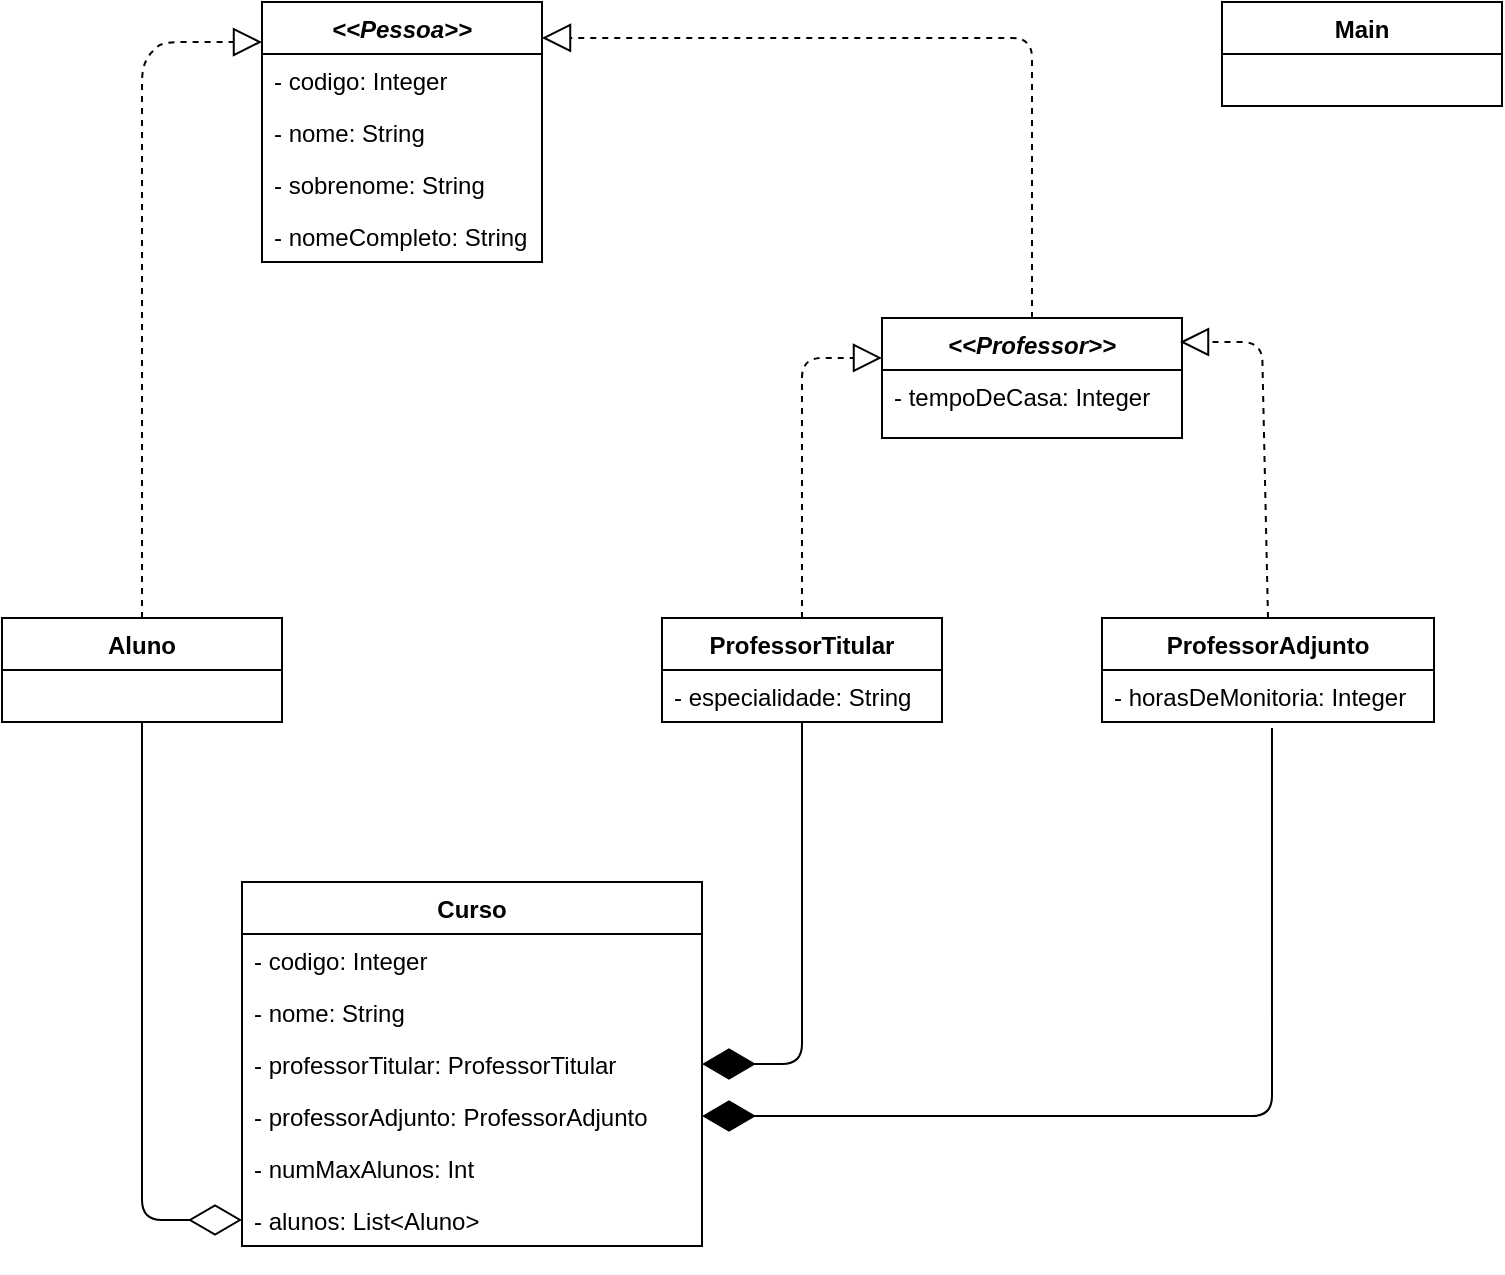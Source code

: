 <mxfile version="13.7.3" type="device"><diagram id="cOGqocI_gLedKxU5Qj73" name="Page-1"><mxGraphModel dx="868" dy="510" grid="1" gridSize="10" guides="1" tooltips="1" connect="1" arrows="1" fold="1" page="1" pageScale="1" pageWidth="827" pageHeight="1169" math="0" shadow="0"><root><mxCell id="0"/><mxCell id="1" parent="0"/><mxCell id="6XKGeILiF4ObVfbbi1Gw-1" value="&lt;&lt;Pessoa&gt;&gt;" style="swimlane;fontStyle=3;childLayout=stackLayout;horizontal=1;startSize=26;fillColor=none;horizontalStack=0;resizeParent=1;resizeParentMax=0;resizeLast=0;collapsible=1;marginBottom=0;" vertex="1" parent="1"><mxGeometry x="160" y="80" width="140" height="130" as="geometry"/></mxCell><mxCell id="6XKGeILiF4ObVfbbi1Gw-2" value="- codigo: Integer" style="text;strokeColor=none;fillColor=none;align=left;verticalAlign=top;spacingLeft=4;spacingRight=4;overflow=hidden;rotatable=0;points=[[0,0.5],[1,0.5]];portConstraint=eastwest;" vertex="1" parent="6XKGeILiF4ObVfbbi1Gw-1"><mxGeometry y="26" width="140" height="26" as="geometry"/></mxCell><mxCell id="6XKGeILiF4ObVfbbi1Gw-3" value="- nome: String" style="text;strokeColor=none;fillColor=none;align=left;verticalAlign=top;spacingLeft=4;spacingRight=4;overflow=hidden;rotatable=0;points=[[0,0.5],[1,0.5]];portConstraint=eastwest;" vertex="1" parent="6XKGeILiF4ObVfbbi1Gw-1"><mxGeometry y="52" width="140" height="26" as="geometry"/></mxCell><mxCell id="6XKGeILiF4ObVfbbi1Gw-4" value="- sobrenome: String" style="text;strokeColor=none;fillColor=none;align=left;verticalAlign=top;spacingLeft=4;spacingRight=4;overflow=hidden;rotatable=0;points=[[0,0.5],[1,0.5]];portConstraint=eastwest;" vertex="1" parent="6XKGeILiF4ObVfbbi1Gw-1"><mxGeometry y="78" width="140" height="26" as="geometry"/></mxCell><mxCell id="6XKGeILiF4ObVfbbi1Gw-5" value="- nomeCompleto: String" style="text;strokeColor=none;fillColor=none;align=left;verticalAlign=top;spacingLeft=4;spacingRight=4;overflow=hidden;rotatable=0;points=[[0,0.5],[1,0.5]];portConstraint=eastwest;" vertex="1" parent="6XKGeILiF4ObVfbbi1Gw-1"><mxGeometry y="104" width="140" height="26" as="geometry"/></mxCell><mxCell id="6XKGeILiF4ObVfbbi1Gw-6" value="" style="endArrow=block;dashed=1;endFill=0;endSize=12;html=1;exitX=0.5;exitY=0;exitDx=0;exitDy=0;entryX=0;entryY=0.154;entryDx=0;entryDy=0;entryPerimeter=0;" edge="1" parent="1" source="6XKGeILiF4ObVfbbi1Gw-7" target="6XKGeILiF4ObVfbbi1Gw-1"><mxGeometry width="160" relative="1" as="geometry"><mxPoint x="450" y="200" as="sourcePoint"/><mxPoint x="610" y="200" as="targetPoint"/><Array as="points"><mxPoint x="100" y="110"/><mxPoint x="110" y="100"/></Array></mxGeometry></mxCell><mxCell id="6XKGeILiF4ObVfbbi1Gw-16" value="" style="endArrow=block;dashed=1;endFill=0;endSize=12;html=1;exitX=0.5;exitY=0;exitDx=0;exitDy=0;entryX=1;entryY=0.138;entryDx=0;entryDy=0;entryPerimeter=0;" edge="1" parent="1" source="6XKGeILiF4ObVfbbi1Gw-12" target="6XKGeILiF4ObVfbbi1Gw-1"><mxGeometry width="160" relative="1" as="geometry"><mxPoint x="220" y="260" as="sourcePoint"/><mxPoint x="380" y="260" as="targetPoint"/><Array as="points"><mxPoint x="545" y="98"/></Array></mxGeometry></mxCell><mxCell id="6XKGeILiF4ObVfbbi1Gw-17" value="Main" style="swimlane;fontStyle=1;childLayout=stackLayout;horizontal=1;startSize=26;fillColor=none;horizontalStack=0;resizeParent=1;resizeParentMax=0;resizeLast=0;collapsible=1;marginBottom=0;" vertex="1" parent="1"><mxGeometry x="640" y="80" width="140" height="52" as="geometry"/></mxCell><mxCell id="6XKGeILiF4ObVfbbi1Gw-31" value="" style="endArrow=block;dashed=1;endFill=0;endSize=12;html=1;exitX=0.5;exitY=0;exitDx=0;exitDy=0;entryX=0;entryY=0.333;entryDx=0;entryDy=0;entryPerimeter=0;" edge="1" parent="1" source="6XKGeILiF4ObVfbbi1Gw-25" target="6XKGeILiF4ObVfbbi1Gw-12"><mxGeometry width="160" relative="1" as="geometry"><mxPoint x="363" y="387.012" as="sourcePoint"/><mxPoint x="380" y="408" as="targetPoint"/><Array as="points"><mxPoint x="430" y="258"/></Array></mxGeometry></mxCell><mxCell id="6XKGeILiF4ObVfbbi1Gw-32" value="" style="endArrow=block;dashed=1;endFill=0;endSize=12;html=1;exitX=0.5;exitY=0;exitDx=0;exitDy=0;" edge="1" parent="1" source="6XKGeILiF4ObVfbbi1Gw-29"><mxGeometry width="160" relative="1" as="geometry"><mxPoint x="220" y="408" as="sourcePoint"/><mxPoint x="619" y="250" as="targetPoint"/><Array as="points"><mxPoint x="660" y="250"/></Array></mxGeometry></mxCell><mxCell id="6XKGeILiF4ObVfbbi1Gw-8" value="Curso" style="swimlane;fontStyle=1;childLayout=stackLayout;horizontal=1;startSize=26;fillColor=none;horizontalStack=0;resizeParent=1;resizeParentMax=0;resizeLast=0;collapsible=1;marginBottom=0;" vertex="1" parent="1"><mxGeometry x="150" y="520" width="230" height="182" as="geometry"/></mxCell><mxCell id="6XKGeILiF4ObVfbbi1Gw-9" value="- codigo: Integer" style="text;strokeColor=none;fillColor=none;align=left;verticalAlign=top;spacingLeft=4;spacingRight=4;overflow=hidden;rotatable=0;points=[[0,0.5],[1,0.5]];portConstraint=eastwest;" vertex="1" parent="6XKGeILiF4ObVfbbi1Gw-8"><mxGeometry y="26" width="230" height="26" as="geometry"/></mxCell><mxCell id="6XKGeILiF4ObVfbbi1Gw-10" value="- nome: String" style="text;strokeColor=none;fillColor=none;align=left;verticalAlign=top;spacingLeft=4;spacingRight=4;overflow=hidden;rotatable=0;points=[[0,0.5],[1,0.5]];portConstraint=eastwest;" vertex="1" parent="6XKGeILiF4ObVfbbi1Gw-8"><mxGeometry y="52" width="230" height="26" as="geometry"/></mxCell><mxCell id="6XKGeILiF4ObVfbbi1Gw-33" value="- professorTitular: ProfessorTitular" style="text;strokeColor=none;fillColor=none;align=left;verticalAlign=top;spacingLeft=4;spacingRight=4;overflow=hidden;rotatable=0;points=[[0,0.5],[1,0.5]];portConstraint=eastwest;" vertex="1" parent="6XKGeILiF4ObVfbbi1Gw-8"><mxGeometry y="78" width="230" height="26" as="geometry"/></mxCell><mxCell id="6XKGeILiF4ObVfbbi1Gw-34" value="- professorAdjunto: ProfessorAdjunto" style="text;strokeColor=none;fillColor=none;align=left;verticalAlign=top;spacingLeft=4;spacingRight=4;overflow=hidden;rotatable=0;points=[[0,0.5],[1,0.5]];portConstraint=eastwest;" vertex="1" parent="6XKGeILiF4ObVfbbi1Gw-8"><mxGeometry y="104" width="230" height="26" as="geometry"/></mxCell><mxCell id="6XKGeILiF4ObVfbbi1Gw-35" value="- numMaxAlunos: Int" style="text;strokeColor=none;fillColor=none;align=left;verticalAlign=top;spacingLeft=4;spacingRight=4;overflow=hidden;rotatable=0;points=[[0,0.5],[1,0.5]];portConstraint=eastwest;" vertex="1" parent="6XKGeILiF4ObVfbbi1Gw-8"><mxGeometry y="130" width="230" height="26" as="geometry"/></mxCell><mxCell id="6XKGeILiF4ObVfbbi1Gw-36" value="- alunos: List&lt;Aluno&gt;" style="text;strokeColor=none;fillColor=none;align=left;verticalAlign=top;spacingLeft=4;spacingRight=4;overflow=hidden;rotatable=0;points=[[0,0.5],[1,0.5]];portConstraint=eastwest;" vertex="1" parent="6XKGeILiF4ObVfbbi1Gw-8"><mxGeometry y="156" width="230" height="26" as="geometry"/></mxCell><mxCell id="6XKGeILiF4ObVfbbi1Gw-39" value="" style="endArrow=diamondThin;endFill=1;endSize=24;html=1;entryX=1;entryY=0.5;entryDx=0;entryDy=0;" edge="1" parent="1" source="6XKGeILiF4ObVfbbi1Gw-26" target="6XKGeILiF4ObVfbbi1Gw-33"><mxGeometry width="160" relative="1" as="geometry"><mxPoint x="210" y="490" as="sourcePoint"/><mxPoint x="370" y="490" as="targetPoint"/><Array as="points"><mxPoint x="430" y="611"/></Array></mxGeometry></mxCell><mxCell id="6XKGeILiF4ObVfbbi1Gw-25" value="ProfessorTitular" style="swimlane;fontStyle=1;childLayout=stackLayout;horizontal=1;startSize=26;fillColor=none;horizontalStack=0;resizeParent=1;resizeParentMax=0;resizeLast=0;collapsible=1;marginBottom=0;" vertex="1" parent="1"><mxGeometry x="360" y="388" width="140" height="52" as="geometry"/></mxCell><mxCell id="6XKGeILiF4ObVfbbi1Gw-26" value="- especialidade: String" style="text;strokeColor=none;fillColor=none;align=left;verticalAlign=top;spacingLeft=4;spacingRight=4;overflow=hidden;rotatable=0;points=[[0,0.5],[1,0.5]];portConstraint=eastwest;" vertex="1" parent="6XKGeILiF4ObVfbbi1Gw-25"><mxGeometry y="26" width="140" height="26" as="geometry"/></mxCell><mxCell id="6XKGeILiF4ObVfbbi1Gw-12" value="&lt;&lt;Professor&gt;&gt;" style="swimlane;fontStyle=3;childLayout=stackLayout;horizontal=1;startSize=26;fillColor=none;horizontalStack=0;resizeParent=1;resizeParentMax=0;resizeLast=0;collapsible=1;marginBottom=0;" vertex="1" parent="1"><mxGeometry x="470" y="238" width="150" height="60" as="geometry"/></mxCell><mxCell id="6XKGeILiF4ObVfbbi1Gw-13" value="- tempoDeCasa: Integer" style="text;strokeColor=none;fillColor=none;align=left;verticalAlign=top;spacingLeft=4;spacingRight=4;overflow=hidden;rotatable=0;points=[[0,0.5],[1,0.5]];portConstraint=eastwest;" vertex="1" parent="6XKGeILiF4ObVfbbi1Gw-12"><mxGeometry y="26" width="150" height="34" as="geometry"/></mxCell><mxCell id="6XKGeILiF4ObVfbbi1Gw-29" value="ProfessorAdjunto" style="swimlane;fontStyle=1;childLayout=stackLayout;horizontal=1;startSize=26;fillColor=none;horizontalStack=0;resizeParent=1;resizeParentMax=0;resizeLast=0;collapsible=1;marginBottom=0;" vertex="1" parent="1"><mxGeometry x="580" y="388" width="166" height="52" as="geometry"/></mxCell><mxCell id="6XKGeILiF4ObVfbbi1Gw-30" value="- horasDeMonitoria: Integer" style="text;strokeColor=none;fillColor=none;align=left;verticalAlign=top;spacingLeft=4;spacingRight=4;overflow=hidden;rotatable=0;points=[[0,0.5],[1,0.5]];portConstraint=eastwest;" vertex="1" parent="6XKGeILiF4ObVfbbi1Gw-29"><mxGeometry y="26" width="166" height="26" as="geometry"/></mxCell><mxCell id="6XKGeILiF4ObVfbbi1Gw-40" value="" style="endArrow=diamondThin;endFill=1;endSize=24;html=1;entryX=1;entryY=0.5;entryDx=0;entryDy=0;exitX=0.512;exitY=1.115;exitDx=0;exitDy=0;exitPerimeter=0;" edge="1" parent="1" source="6XKGeILiF4ObVfbbi1Gw-30" target="6XKGeILiF4ObVfbbi1Gw-34"><mxGeometry width="160" relative="1" as="geometry"><mxPoint x="350" y="490" as="sourcePoint"/><mxPoint x="510" y="490" as="targetPoint"/><Array as="points"><mxPoint x="665" y="637"/></Array></mxGeometry></mxCell><mxCell id="6XKGeILiF4ObVfbbi1Gw-41" value="" style="endArrow=diamondThin;endFill=0;endSize=24;html=1;entryX=0;entryY=0.5;entryDx=0;entryDy=0;" edge="1" parent="1" target="6XKGeILiF4ObVfbbi1Gw-36"><mxGeometry width="160" relative="1" as="geometry"><mxPoint x="100" y="440" as="sourcePoint"/><mxPoint x="400" y="490" as="targetPoint"/><Array as="points"><mxPoint x="100" y="689"/></Array></mxGeometry></mxCell><mxCell id="6XKGeILiF4ObVfbbi1Gw-7" value="Aluno" style="swimlane;fontStyle=1;childLayout=stackLayout;horizontal=1;startSize=26;fillColor=none;horizontalStack=0;resizeParent=1;resizeParentMax=0;resizeLast=0;collapsible=1;marginBottom=0;" vertex="1" parent="1"><mxGeometry x="30" y="388" width="140" height="52" as="geometry"/></mxCell></root></mxGraphModel></diagram></mxfile>